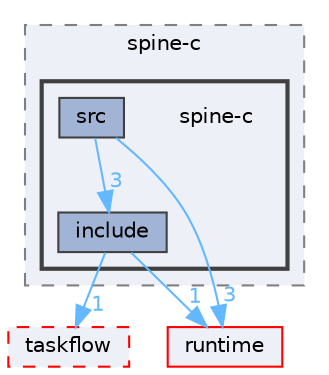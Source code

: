 digraph "external/spine-runtimes/spine-c/spine-c"
{
 // LATEX_PDF_SIZE
  bgcolor="transparent";
  edge [fontname=Helvetica,fontsize=10,labelfontname=Helvetica,labelfontsize=10];
  node [fontname=Helvetica,fontsize=10,shape=box,height=0.2,width=0.4];
  compound=true
  subgraph clusterdir_a8058fd9fa5a548c86e4c373586ac182 {
    graph [ bgcolor="#edf0f7", pencolor="grey50", label="spine-c", fontname=Helvetica,fontsize=10 style="filled,dashed", URL="dir_a8058fd9fa5a548c86e4c373586ac182.html",tooltip=""]
  subgraph clusterdir_93ecb17a55b2fe973cf471dc8f3f1b3f {
    graph [ bgcolor="#edf0f7", pencolor="grey25", label="", fontname=Helvetica,fontsize=10 style="filled,bold", URL="dir_93ecb17a55b2fe973cf471dc8f3f1b3f.html",tooltip=""]
    dir_93ecb17a55b2fe973cf471dc8f3f1b3f [shape=plaintext, label="spine-c"];
  dir_132b9604adb27b2effb6ec6ac7353420 [label="include", fillcolor="#a2b4d6", color="grey25", style="filled", URL="dir_132b9604adb27b2effb6ec6ac7353420.html",tooltip=""];
  dir_49482e4496b7af40b98abb34be7dbbb2 [label="src", fillcolor="#a2b4d6", color="grey25", style="filled", URL="dir_49482e4496b7af40b98abb34be7dbbb2.html",tooltip=""];
  }
  }
  dir_a586d2919c2294cf68ed57ec5a464d2f [label="taskflow", fillcolor="#edf0f7", color="red", style="filled,dashed", URL="dir_a586d2919c2294cf68ed57ec5a464d2f.html",tooltip="root taskflow include dir"];
  dir_cb031e414f281a658b23dddb30bb9d2c [label="runtime", fillcolor="#edf0f7", color="red", style="filled", URL="dir_cb031e414f281a658b23dddb30bb9d2c.html",tooltip=""];
  dir_132b9604adb27b2effb6ec6ac7353420->dir_a586d2919c2294cf68ed57ec5a464d2f [headlabel="1", labeldistance=1.5 headhref="dir_000386_000819.html" href="dir_000386_000819.html" color="steelblue1" fontcolor="steelblue1"];
  dir_132b9604adb27b2effb6ec6ac7353420->dir_cb031e414f281a658b23dddb30bb9d2c [headlabel="1", labeldistance=1.5 headhref="dir_000386_000628.html" href="dir_000386_000628.html" color="steelblue1" fontcolor="steelblue1"];
  dir_49482e4496b7af40b98abb34be7dbbb2->dir_132b9604adb27b2effb6ec6ac7353420 [headlabel="3", labeldistance=1.5 headhref="dir_000762_000386.html" href="dir_000762_000386.html" color="steelblue1" fontcolor="steelblue1"];
  dir_49482e4496b7af40b98abb34be7dbbb2->dir_cb031e414f281a658b23dddb30bb9d2c [headlabel="3", labeldistance=1.5 headhref="dir_000762_000628.html" href="dir_000762_000628.html" color="steelblue1" fontcolor="steelblue1"];
}
